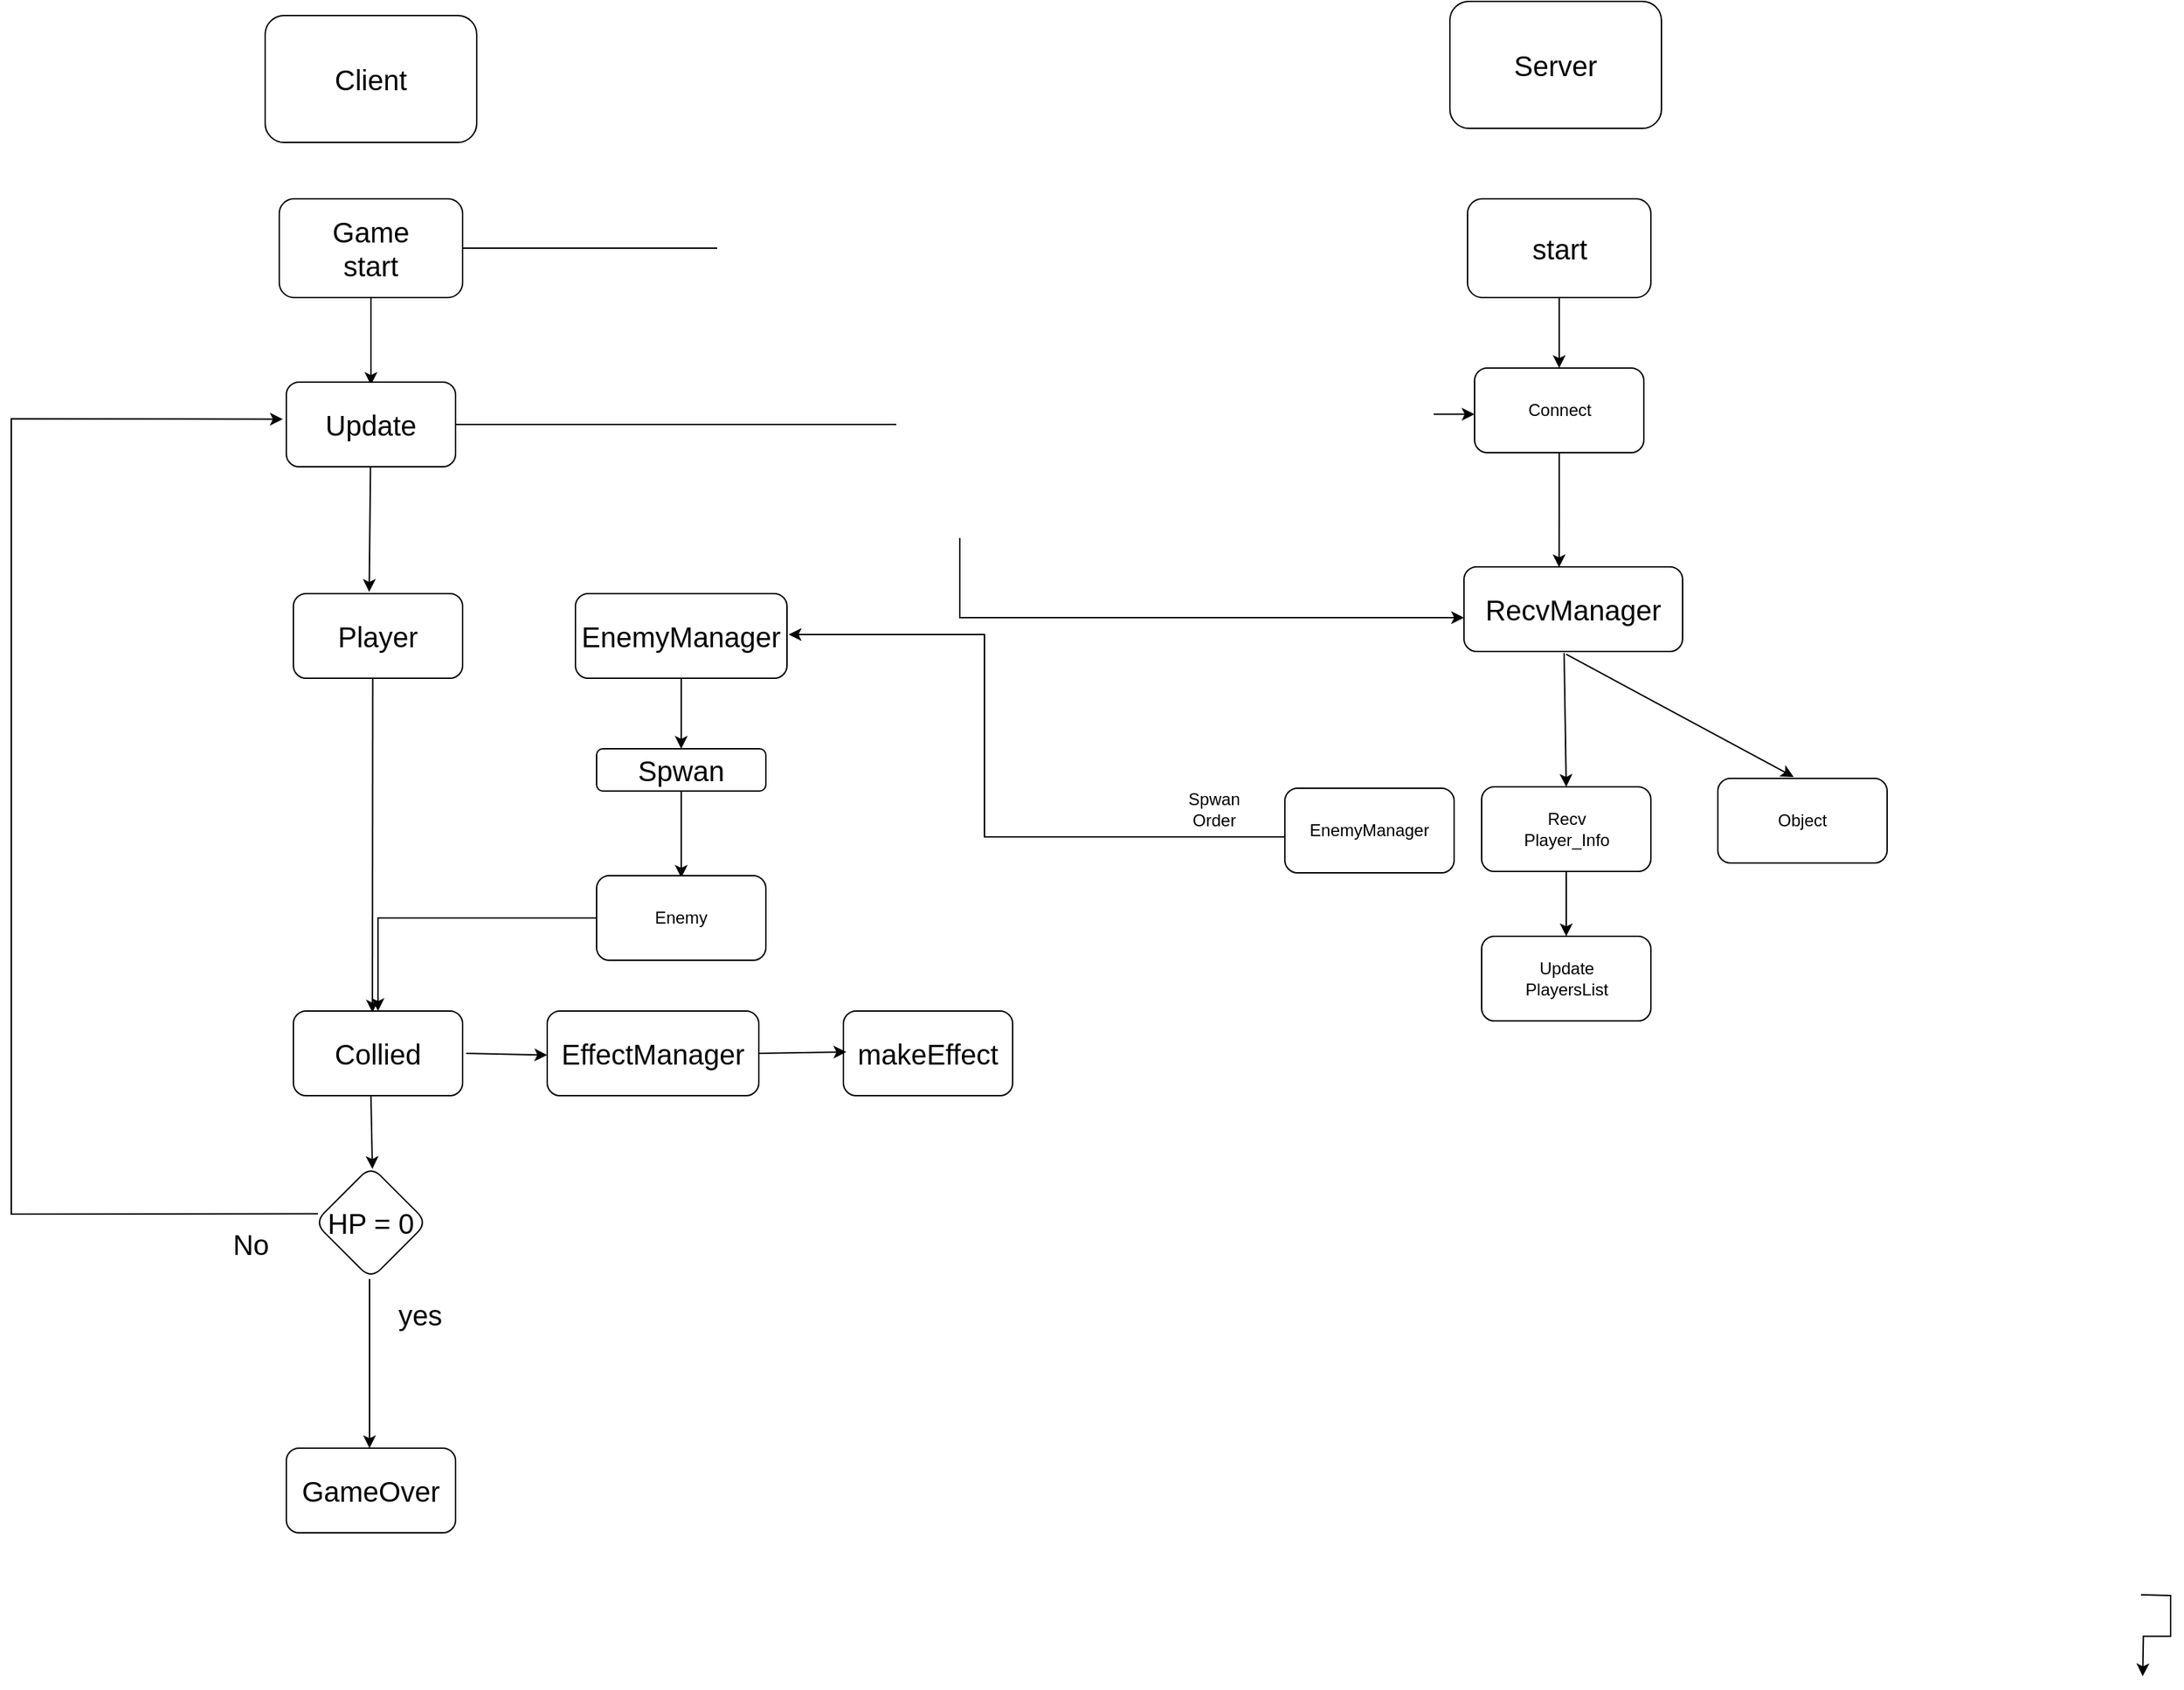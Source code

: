 <mxfile version="20.5.1" type="device"><diagram id="2oRee7eGzLpA95Wzz_m2" name="페이지-1"><mxGraphModel dx="1337" dy="1036" grid="1" gridSize="10" guides="1" tooltips="1" connect="0" arrows="1" fold="1" page="1" pageScale="1" pageWidth="4681" pageHeight="3300" math="0" shadow="0"><root><mxCell id="0"/><mxCell id="1" parent="0"/><mxCell id="Pyj47Zj6CVMwZPEnoL9U-1" value="&lt;font style=&quot;font-size: 20px;&quot;&gt;Client&lt;/font&gt;" style="rounded=1;whiteSpace=wrap;html=1;" parent="1" vertex="1"><mxGeometry x="210" y="60" width="150" height="90" as="geometry"/></mxCell><mxCell id="Pyj47Zj6CVMwZPEnoL9U-11" value="&lt;font style=&quot;font-size: 20px;&quot;&gt;Server&lt;/font&gt;" style="rounded=1;whiteSpace=wrap;html=1;" parent="1" vertex="1"><mxGeometry x="1050" y="50" width="150" height="90" as="geometry"/></mxCell><mxCell id="Pyj47Zj6CVMwZPEnoL9U-12" value="RecvManager" style="rounded=1;whiteSpace=wrap;html=1;fontSize=20;" parent="1" vertex="1"><mxGeometry x="1060" y="451" width="155" height="60" as="geometry"/></mxCell><mxCell id="S_mz85tSm6nGq7kt46sU-9" style="edgeStyle=orthogonalEdgeStyle;rounded=0;orthogonalLoop=1;jettySize=auto;html=1;entryX=0;entryY=0.546;entryDx=0;entryDy=0;entryPerimeter=0;" edge="1" parent="1" source="Pyj47Zj6CVMwZPEnoL9U-17" target="S_mz85tSm6nGq7kt46sU-7"><mxGeometry relative="1" as="geometry"/></mxCell><mxCell id="Pyj47Zj6CVMwZPEnoL9U-17" value="Game&lt;br&gt;start" style="rounded=1;whiteSpace=wrap;html=1;fontSize=20;" parent="1" vertex="1"><mxGeometry x="220" y="190" width="130" height="70" as="geometry"/></mxCell><mxCell id="Pyj47Zj6CVMwZPEnoL9U-18" value="" style="endArrow=classic;html=1;rounded=0;fontSize=20;exitX=0.5;exitY=1;exitDx=0;exitDy=0;entryX=0.5;entryY=0.033;entryDx=0;entryDy=0;entryPerimeter=0;" parent="1" source="Pyj47Zj6CVMwZPEnoL9U-17" target="Pyj47Zj6CVMwZPEnoL9U-32" edge="1"><mxGeometry width="50" height="50" relative="1" as="geometry"><mxPoint x="440" y="460" as="sourcePoint"/><mxPoint x="285" y="320" as="targetPoint"/></mxGeometry></mxCell><mxCell id="S_mz85tSm6nGq7kt46sU-11" style="edgeStyle=orthogonalEdgeStyle;rounded=0;orthogonalLoop=1;jettySize=auto;html=1;entryX=0;entryY=0.6;entryDx=0;entryDy=0;entryPerimeter=0;" edge="1" parent="1" source="Pyj47Zj6CVMwZPEnoL9U-32" target="Pyj47Zj6CVMwZPEnoL9U-12"><mxGeometry relative="1" as="geometry"/></mxCell><mxCell id="Pyj47Zj6CVMwZPEnoL9U-32" value="Update" style="rounded=1;whiteSpace=wrap;html=1;fontSize=20;" parent="1" vertex="1"><mxGeometry x="225" y="320" width="120" height="60" as="geometry"/></mxCell><mxCell id="Pyj47Zj6CVMwZPEnoL9U-34" value="" style="endArrow=classic;html=1;rounded=0;fontSize=20;entryX=0.448;entryY=-0.021;entryDx=0;entryDy=0;entryPerimeter=0;" parent="1" source="Pyj47Zj6CVMwZPEnoL9U-32" target="Pyj47Zj6CVMwZPEnoL9U-37" edge="1"><mxGeometry width="50" height="50" relative="1" as="geometry"><mxPoint x="230" y="460" as="sourcePoint"/><mxPoint x="285" y="428.8" as="targetPoint"/></mxGeometry></mxCell><mxCell id="S_mz85tSm6nGq7kt46sU-20" style="edgeStyle=orthogonalEdgeStyle;rounded=0;orthogonalLoop=1;jettySize=auto;html=1;" edge="1" parent="1" source="Pyj47Zj6CVMwZPEnoL9U-36" target="Pyj47Zj6CVMwZPEnoL9U-40"><mxGeometry relative="1" as="geometry"/></mxCell><mxCell id="Pyj47Zj6CVMwZPEnoL9U-36" value="EnemyManager" style="rounded=1;whiteSpace=wrap;html=1;fontSize=20;" parent="1" vertex="1"><mxGeometry x="430" y="470" width="150" height="60" as="geometry"/></mxCell><mxCell id="Pyj47Zj6CVMwZPEnoL9U-37" value="Player" style="rounded=1;whiteSpace=wrap;html=1;fontSize=20;" parent="1" vertex="1"><mxGeometry x="230" y="470" width="120" height="60" as="geometry"/></mxCell><mxCell id="Pyj47Zj6CVMwZPEnoL9U-38" value="EffectManager" style="rounded=1;whiteSpace=wrap;html=1;fontSize=20;" parent="1" vertex="1"><mxGeometry x="410" y="766" width="150" height="60" as="geometry"/></mxCell><mxCell id="S_mz85tSm6nGq7kt46sU-22" style="edgeStyle=orthogonalEdgeStyle;rounded=0;orthogonalLoop=1;jettySize=auto;html=1;entryX=0.51;entryY=-0.038;entryDx=0;entryDy=0;entryPerimeter=0;" edge="1" parent="1"><mxGeometry relative="1" as="geometry"><mxPoint x="1540" y="1180.0" as="sourcePoint"/><mxPoint x="1541.2" y="1237.72" as="targetPoint"/></mxGeometry></mxCell><mxCell id="S_mz85tSm6nGq7kt46sU-24" style="edgeStyle=orthogonalEdgeStyle;rounded=0;orthogonalLoop=1;jettySize=auto;html=1;entryX=0.5;entryY=0.025;entryDx=0;entryDy=0;entryPerimeter=0;" edge="1" parent="1" source="Pyj47Zj6CVMwZPEnoL9U-40" target="S_mz85tSm6nGq7kt46sU-21"><mxGeometry relative="1" as="geometry"/></mxCell><mxCell id="Pyj47Zj6CVMwZPEnoL9U-40" value="Spwan" style="rounded=1;whiteSpace=wrap;html=1;fontSize=20;" parent="1" vertex="1"><mxGeometry x="445" y="580" width="120" height="30" as="geometry"/></mxCell><mxCell id="Pyj47Zj6CVMwZPEnoL9U-42" value="Collied" style="rounded=1;whiteSpace=wrap;html=1;shadow=0;fontSize=20;fillColor=none;" parent="1" vertex="1"><mxGeometry x="230" y="766" width="120" height="60" as="geometry"/></mxCell><mxCell id="Pyj47Zj6CVMwZPEnoL9U-43" value="" style="endArrow=classic;html=1;rounded=0;fontSize=20;exitX=0.469;exitY=1;exitDx=0;exitDy=0;exitPerimeter=0;entryX=0.467;entryY=0.017;entryDx=0;entryDy=0;entryPerimeter=0;" parent="1" source="Pyj47Zj6CVMwZPEnoL9U-37" target="Pyj47Zj6CVMwZPEnoL9U-42" edge="1"><mxGeometry width="50" height="50" relative="1" as="geometry"><mxPoint x="220" y="830" as="sourcePoint"/><mxPoint x="286" y="700" as="targetPoint"/></mxGeometry></mxCell><mxCell id="Pyj47Zj6CVMwZPEnoL9U-48" value="HP = 0" style="rhombus;whiteSpace=wrap;html=1;rounded=1;shadow=0;fontSize=20;fillColor=none;" parent="1" vertex="1"><mxGeometry x="245" y="876" width="80" height="80" as="geometry"/></mxCell><mxCell id="Pyj47Zj6CVMwZPEnoL9U-49" value="" style="endArrow=classic;html=1;rounded=0;fontSize=20;entryX=0.513;entryY=0.025;entryDx=0;entryDy=0;entryPerimeter=0;" parent="1" target="Pyj47Zj6CVMwZPEnoL9U-48" edge="1"><mxGeometry width="50" height="50" relative="1" as="geometry"><mxPoint x="285" y="826" as="sourcePoint"/><mxPoint x="285" y="876" as="targetPoint"/></mxGeometry></mxCell><mxCell id="Pyj47Zj6CVMwZPEnoL9U-51" value="" style="endArrow=classic;html=1;rounded=0;fontSize=20;" parent="1" edge="1"><mxGeometry width="50" height="50" relative="1" as="geometry"><mxPoint x="284" y="956" as="sourcePoint"/><mxPoint x="284" y="1076" as="targetPoint"/></mxGeometry></mxCell><mxCell id="Pyj47Zj6CVMwZPEnoL9U-52" value="GameOver" style="rounded=1;whiteSpace=wrap;html=1;shadow=0;fontSize=20;fillColor=none;" parent="1" vertex="1"><mxGeometry x="225" y="1076" width="120" height="60" as="geometry"/></mxCell><mxCell id="Pyj47Zj6CVMwZPEnoL9U-53" value="" style="endArrow=classic;html=1;rounded=0;fontSize=20;exitX=1.021;exitY=0.5;exitDx=0;exitDy=0;exitPerimeter=0;entryX=0;entryY=0.521;entryDx=0;entryDy=0;entryPerimeter=0;" parent="1" source="Pyj47Zj6CVMwZPEnoL9U-42" target="Pyj47Zj6CVMwZPEnoL9U-38" edge="1"><mxGeometry width="50" height="50" relative="1" as="geometry"><mxPoint x="370" y="866" as="sourcePoint"/><mxPoint x="420" y="816" as="targetPoint"/></mxGeometry></mxCell><mxCell id="Pyj47Zj6CVMwZPEnoL9U-54" value="makeEffect" style="rounded=1;whiteSpace=wrap;html=1;shadow=0;fontSize=20;fillColor=none;" parent="1" vertex="1"><mxGeometry x="620" y="766" width="120" height="60" as="geometry"/></mxCell><mxCell id="Pyj47Zj6CVMwZPEnoL9U-55" value="" style="endArrow=classic;html=1;rounded=0;fontSize=20;entryX=0.017;entryY=0.483;entryDx=0;entryDy=0;entryPerimeter=0;" parent="1" target="Pyj47Zj6CVMwZPEnoL9U-54" edge="1"><mxGeometry width="50" height="50" relative="1" as="geometry"><mxPoint x="560" y="796" as="sourcePoint"/><mxPoint x="400" y="756" as="targetPoint"/></mxGeometry></mxCell><mxCell id="Pyj47Zj6CVMwZPEnoL9U-57" value="" style="endArrow=classic;html=1;rounded=0;fontSize=20;exitX=0.031;exitY=0.422;exitDx=0;exitDy=0;exitPerimeter=0;entryX=-0.021;entryY=0.438;entryDx=0;entryDy=0;entryPerimeter=0;" parent="1" source="Pyj47Zj6CVMwZPEnoL9U-48" target="Pyj47Zj6CVMwZPEnoL9U-32" edge="1"><mxGeometry width="50" height="50" relative="1" as="geometry"><mxPoint x="190" y="690" as="sourcePoint"/><mxPoint x="240" y="640" as="targetPoint"/><Array as="points"><mxPoint x="30" y="910"/><mxPoint x="30" y="346"/></Array></mxGeometry></mxCell><mxCell id="Pyj47Zj6CVMwZPEnoL9U-58" value="yes" style="text;html=1;strokeColor=none;fillColor=none;align=center;verticalAlign=middle;whiteSpace=wrap;rounded=0;shadow=0;fontSize=20;" parent="1" vertex="1"><mxGeometry x="290" y="966" width="60" height="30" as="geometry"/></mxCell><mxCell id="Pyj47Zj6CVMwZPEnoL9U-59" value="No" style="text;html=1;strokeColor=none;fillColor=none;align=center;verticalAlign=middle;whiteSpace=wrap;rounded=0;shadow=0;fontSize=20;" parent="1" vertex="1"><mxGeometry x="170" y="916" width="60" height="30" as="geometry"/></mxCell><mxCell id="S_mz85tSm6nGq7kt46sU-1" value="" style="endArrow=classic;html=1;rounded=0;exitX=0.458;exitY=1.017;exitDx=0;exitDy=0;exitPerimeter=0;entryX=0.5;entryY=0;entryDx=0;entryDy=0;entryPerimeter=0;" edge="1" parent="1" source="Pyj47Zj6CVMwZPEnoL9U-12" target="S_mz85tSm6nGq7kt46sU-3"><mxGeometry width="50" height="50" relative="1" as="geometry"><mxPoint x="1080" y="731" as="sourcePoint"/><mxPoint x="1050" y="601" as="targetPoint"/></mxGeometry></mxCell><mxCell id="S_mz85tSm6nGq7kt46sU-2" value="" style="endArrow=classic;html=1;rounded=0;exitX=0.467;exitY=1.033;exitDx=0;exitDy=0;exitPerimeter=0;entryX=0.448;entryY=-0.017;entryDx=0;entryDy=0;entryPerimeter=0;" edge="1" parent="1" source="Pyj47Zj6CVMwZPEnoL9U-12" target="S_mz85tSm6nGq7kt46sU-4"><mxGeometry width="50" height="50" relative="1" as="geometry"><mxPoint x="1080" y="731" as="sourcePoint"/><mxPoint x="1130" y="601" as="targetPoint"/></mxGeometry></mxCell><mxCell id="S_mz85tSm6nGq7kt46sU-16" style="edgeStyle=orthogonalEdgeStyle;rounded=0;orthogonalLoop=1;jettySize=auto;html=1;" edge="1" parent="1" source="S_mz85tSm6nGq7kt46sU-3" target="S_mz85tSm6nGq7kt46sU-14"><mxGeometry relative="1" as="geometry"/></mxCell><mxCell id="S_mz85tSm6nGq7kt46sU-3" value="Recv&lt;br&gt;Player_Info" style="rounded=1;whiteSpace=wrap;html=1;" vertex="1" parent="1"><mxGeometry x="1072.5" y="607" width="120" height="60" as="geometry"/></mxCell><mxCell id="S_mz85tSm6nGq7kt46sU-4" value="Object" style="rounded=1;whiteSpace=wrap;html=1;" vertex="1" parent="1"><mxGeometry x="1240" y="601" width="120" height="60" as="geometry"/></mxCell><mxCell id="S_mz85tSm6nGq7kt46sU-8" style="edgeStyle=orthogonalEdgeStyle;rounded=0;orthogonalLoop=1;jettySize=auto;html=1;" edge="1" parent="1" source="S_mz85tSm6nGq7kt46sU-6" target="S_mz85tSm6nGq7kt46sU-7"><mxGeometry relative="1" as="geometry"/></mxCell><mxCell id="S_mz85tSm6nGq7kt46sU-6" value="start" style="rounded=1;whiteSpace=wrap;html=1;fontSize=20;" vertex="1" parent="1"><mxGeometry x="1062.5" y="190" width="130" height="70" as="geometry"/></mxCell><mxCell id="S_mz85tSm6nGq7kt46sU-10" style="edgeStyle=orthogonalEdgeStyle;rounded=0;orthogonalLoop=1;jettySize=auto;html=1;entryX=0.435;entryY=0.004;entryDx=0;entryDy=0;entryPerimeter=0;" edge="1" parent="1" source="S_mz85tSm6nGq7kt46sU-7" target="Pyj47Zj6CVMwZPEnoL9U-12"><mxGeometry relative="1" as="geometry"/></mxCell><mxCell id="S_mz85tSm6nGq7kt46sU-7" value="Connect" style="rounded=1;whiteSpace=wrap;html=1;" vertex="1" parent="1"><mxGeometry x="1067.5" y="310" width="120" height="60" as="geometry"/></mxCell><mxCell id="S_mz85tSm6nGq7kt46sU-14" value="Update&lt;br&gt;PlayersList" style="rounded=1;whiteSpace=wrap;html=1;" vertex="1" parent="1"><mxGeometry x="1072.5" y="713" width="120" height="60" as="geometry"/></mxCell><mxCell id="S_mz85tSm6nGq7kt46sU-18" style="edgeStyle=orthogonalEdgeStyle;rounded=0;orthogonalLoop=1;jettySize=auto;html=1;entryX=1.008;entryY=0.483;entryDx=0;entryDy=0;entryPerimeter=0;exitX=0.01;exitY=0.575;exitDx=0;exitDy=0;exitPerimeter=0;" edge="1" parent="1" source="S_mz85tSm6nGq7kt46sU-15" target="Pyj47Zj6CVMwZPEnoL9U-36"><mxGeometry relative="1" as="geometry"><mxPoint x="830" y="628" as="sourcePoint"/><Array as="points"><mxPoint x="720" y="642"/><mxPoint x="720" y="499"/></Array></mxGeometry></mxCell><mxCell id="S_mz85tSm6nGq7kt46sU-15" value="EnemyManager" style="rounded=1;whiteSpace=wrap;html=1;" vertex="1" parent="1"><mxGeometry x="933" y="608" width="120" height="60" as="geometry"/></mxCell><mxCell id="S_mz85tSm6nGq7kt46sU-19" value="Spwan&lt;br&gt;Order" style="text;html=1;strokeColor=none;fillColor=none;align=center;verticalAlign=middle;whiteSpace=wrap;rounded=0;rotation=0;" vertex="1" parent="1"><mxGeometry x="853" y="608" width="60" height="30" as="geometry"/></mxCell><mxCell id="S_mz85tSm6nGq7kt46sU-23" style="edgeStyle=orthogonalEdgeStyle;rounded=0;orthogonalLoop=1;jettySize=auto;html=1;" edge="1" parent="1" source="S_mz85tSm6nGq7kt46sU-21" target="Pyj47Zj6CVMwZPEnoL9U-42"><mxGeometry relative="1" as="geometry"/></mxCell><mxCell id="S_mz85tSm6nGq7kt46sU-21" value="Enemy" style="rounded=1;whiteSpace=wrap;html=1;" vertex="1" parent="1"><mxGeometry x="445" y="670" width="120" height="60" as="geometry"/></mxCell></root></mxGraphModel></diagram></mxfile>